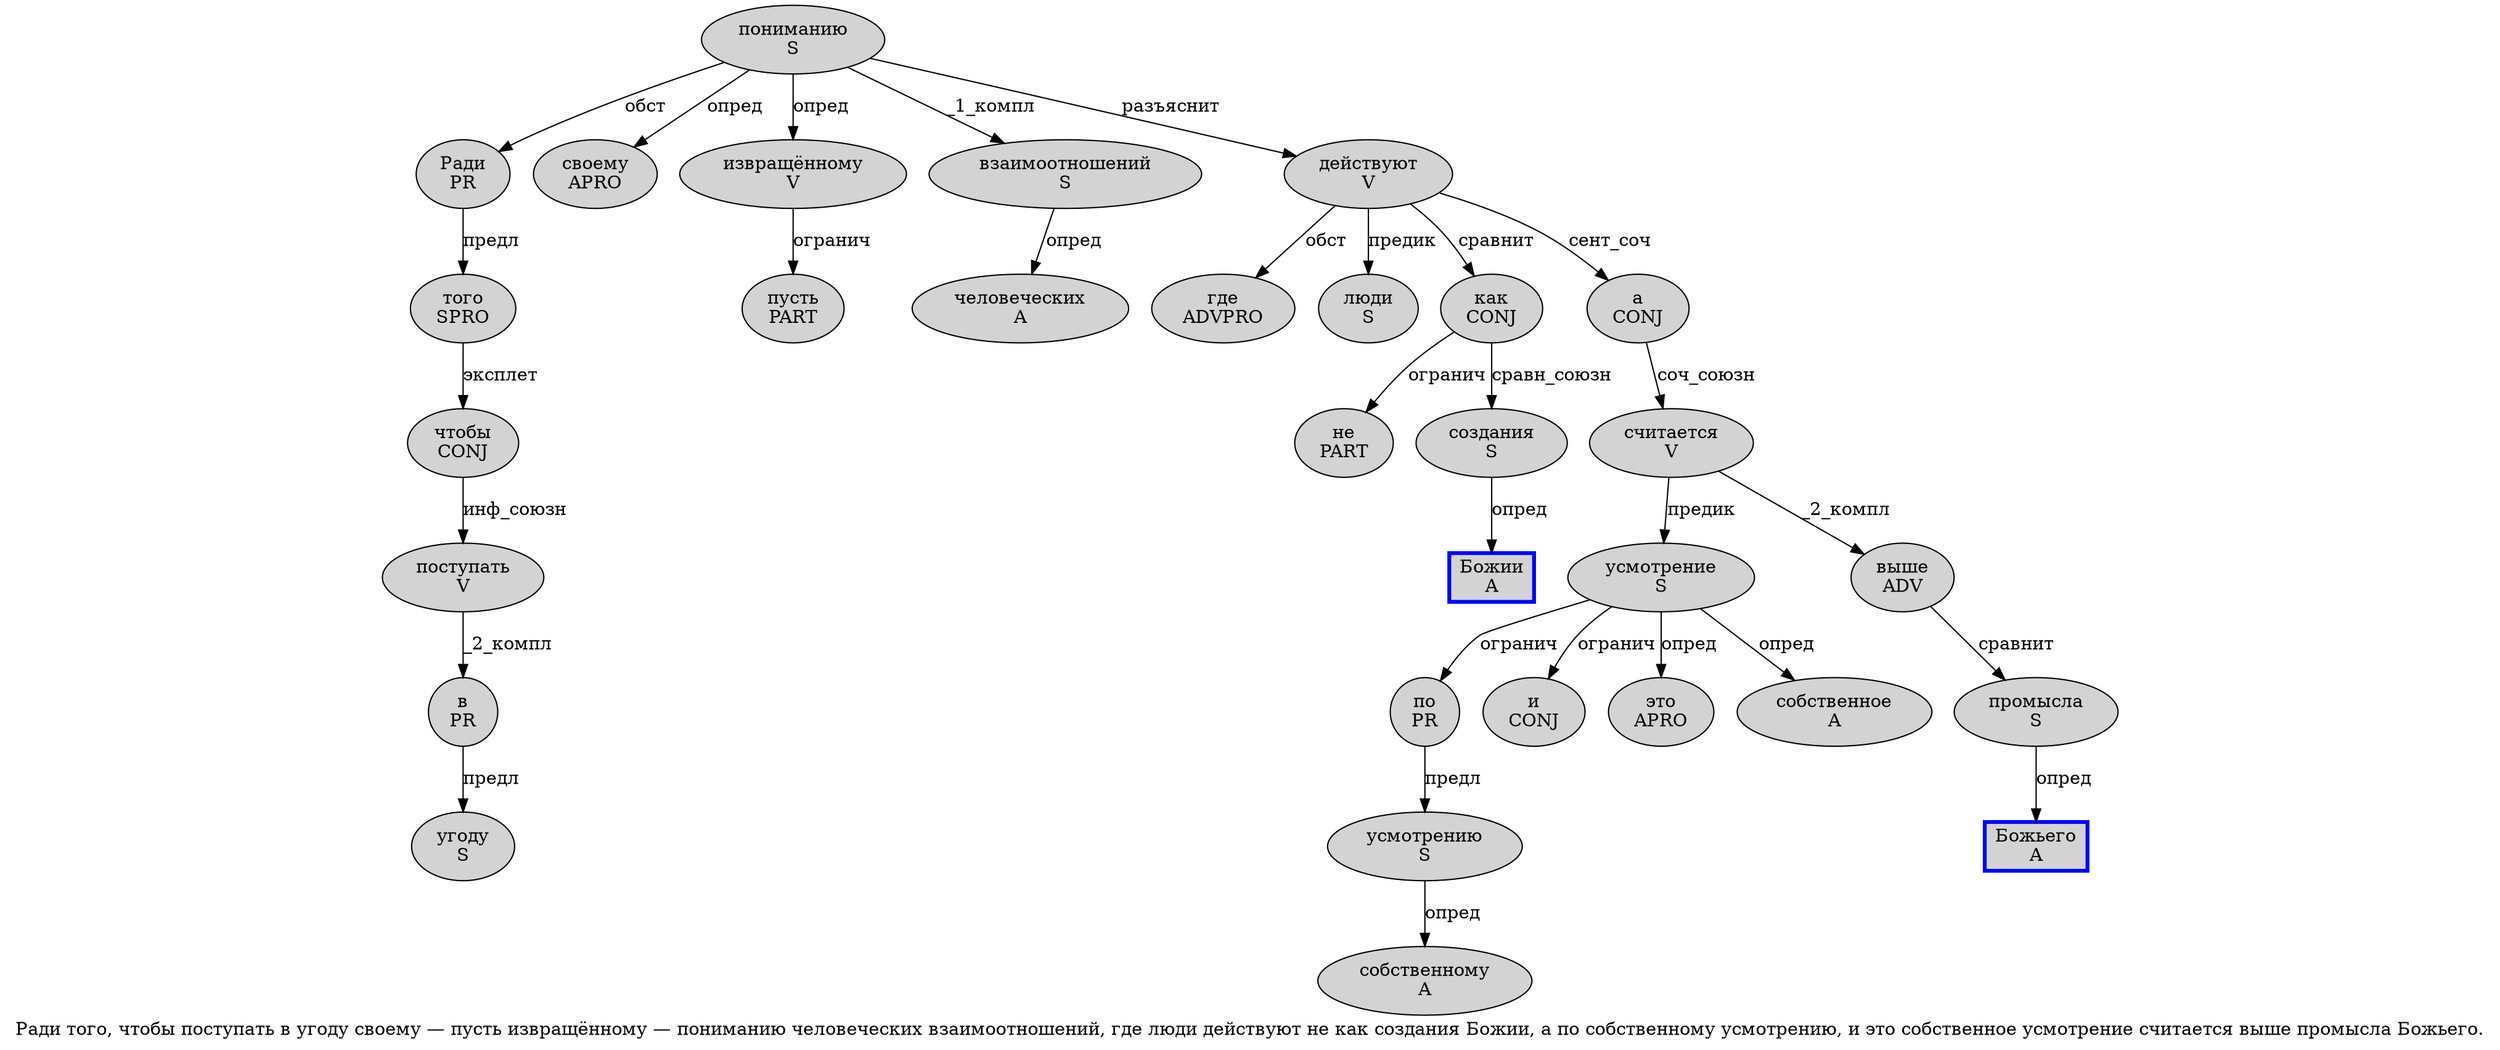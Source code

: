 digraph SENTENCE_4418 {
	graph [label="Ради того, чтобы поступать в угоду своему — пусть извращённому — пониманию человеческих взаимоотношений, где люди действуют не как создания Божии, а по собственному усмотрению, и это собственное усмотрение считается выше промысла Божьего."]
	node [style=filled]
		0 [label="Ради
PR" color="" fillcolor=lightgray penwidth=1 shape=ellipse]
		1 [label="того
SPRO" color="" fillcolor=lightgray penwidth=1 shape=ellipse]
		3 [label="чтобы
CONJ" color="" fillcolor=lightgray penwidth=1 shape=ellipse]
		4 [label="поступать
V" color="" fillcolor=lightgray penwidth=1 shape=ellipse]
		5 [label="в
PR" color="" fillcolor=lightgray penwidth=1 shape=ellipse]
		6 [label="угоду
S" color="" fillcolor=lightgray penwidth=1 shape=ellipse]
		7 [label="своему
APRO" color="" fillcolor=lightgray penwidth=1 shape=ellipse]
		9 [label="пусть
PART" color="" fillcolor=lightgray penwidth=1 shape=ellipse]
		10 [label="извращённому
V" color="" fillcolor=lightgray penwidth=1 shape=ellipse]
		12 [label="пониманию
S" color="" fillcolor=lightgray penwidth=1 shape=ellipse]
		13 [label="человеческих
A" color="" fillcolor=lightgray penwidth=1 shape=ellipse]
		14 [label="взаимоотношений
S" color="" fillcolor=lightgray penwidth=1 shape=ellipse]
		16 [label="где
ADVPRO" color="" fillcolor=lightgray penwidth=1 shape=ellipse]
		17 [label="люди
S" color="" fillcolor=lightgray penwidth=1 shape=ellipse]
		18 [label="действуют
V" color="" fillcolor=lightgray penwidth=1 shape=ellipse]
		19 [label="не
PART" color="" fillcolor=lightgray penwidth=1 shape=ellipse]
		20 [label="как
CONJ" color="" fillcolor=lightgray penwidth=1 shape=ellipse]
		21 [label="создания
S" color="" fillcolor=lightgray penwidth=1 shape=ellipse]
		22 [label="Божии
A" color=blue fillcolor=lightgray penwidth=3 shape=box]
		24 [label="а
CONJ" color="" fillcolor=lightgray penwidth=1 shape=ellipse]
		25 [label="по
PR" color="" fillcolor=lightgray penwidth=1 shape=ellipse]
		26 [label="собственному
A" color="" fillcolor=lightgray penwidth=1 shape=ellipse]
		27 [label="усмотрению
S" color="" fillcolor=lightgray penwidth=1 shape=ellipse]
		29 [label="и
CONJ" color="" fillcolor=lightgray penwidth=1 shape=ellipse]
		30 [label="это
APRO" color="" fillcolor=lightgray penwidth=1 shape=ellipse]
		31 [label="собственное
A" color="" fillcolor=lightgray penwidth=1 shape=ellipse]
		32 [label="усмотрение
S" color="" fillcolor=lightgray penwidth=1 shape=ellipse]
		33 [label="считается
V" color="" fillcolor=lightgray penwidth=1 shape=ellipse]
		34 [label="выше
ADV" color="" fillcolor=lightgray penwidth=1 shape=ellipse]
		35 [label="промысла
S" color="" fillcolor=lightgray penwidth=1 shape=ellipse]
		36 [label="Божьего
A" color=blue fillcolor=lightgray penwidth=3 shape=box]
			18 -> 16 [label="обст"]
			18 -> 17 [label="предик"]
			18 -> 20 [label="сравнит"]
			18 -> 24 [label="сент_соч"]
			34 -> 35 [label="сравнит"]
			3 -> 4 [label="инф_союзн"]
			20 -> 19 [label="огранич"]
			20 -> 21 [label="сравн_союзн"]
			25 -> 27 [label="предл"]
			32 -> 25 [label="огранич"]
			32 -> 29 [label="огранич"]
			32 -> 30 [label="опред"]
			32 -> 31 [label="опред"]
			33 -> 32 [label="предик"]
			33 -> 34 [label="_2_компл"]
			5 -> 6 [label="предл"]
			35 -> 36 [label="опред"]
			10 -> 9 [label="огранич"]
			0 -> 1 [label="предл"]
			14 -> 13 [label="опред"]
			1 -> 3 [label="эксплет"]
			24 -> 33 [label="соч_союзн"]
			12 -> 0 [label="обст"]
			12 -> 7 [label="опред"]
			12 -> 10 [label="опред"]
			12 -> 14 [label="_1_компл"]
			12 -> 18 [label="разъяснит"]
			21 -> 22 [label="опред"]
			27 -> 26 [label="опред"]
			4 -> 5 [label="_2_компл"]
}